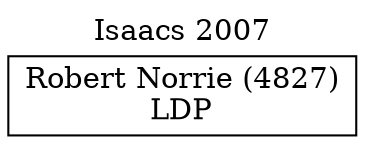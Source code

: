 // House preference flow
digraph "Robert Norrie (4827)_Isaacs_2007" {
	graph [label="Isaacs 2007" labelloc=t mclimit=10]
	node [shape=box]
	"Robert Norrie (4827)" [label="Robert Norrie (4827)
LDP"]
}
